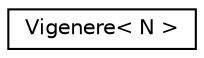 digraph "Graphical Class Hierarchy"
{
  edge [fontname="Helvetica",fontsize="10",labelfontname="Helvetica",labelfontsize="10"];
  node [fontname="Helvetica",fontsize="10",shape=record];
  rankdir="LR";
  Node1 [label="Vigenere\< N \>",height=0.2,width=0.4,color="black", fillcolor="white", style="filled",URL="$db/da3/classVigenere.html"];
}
